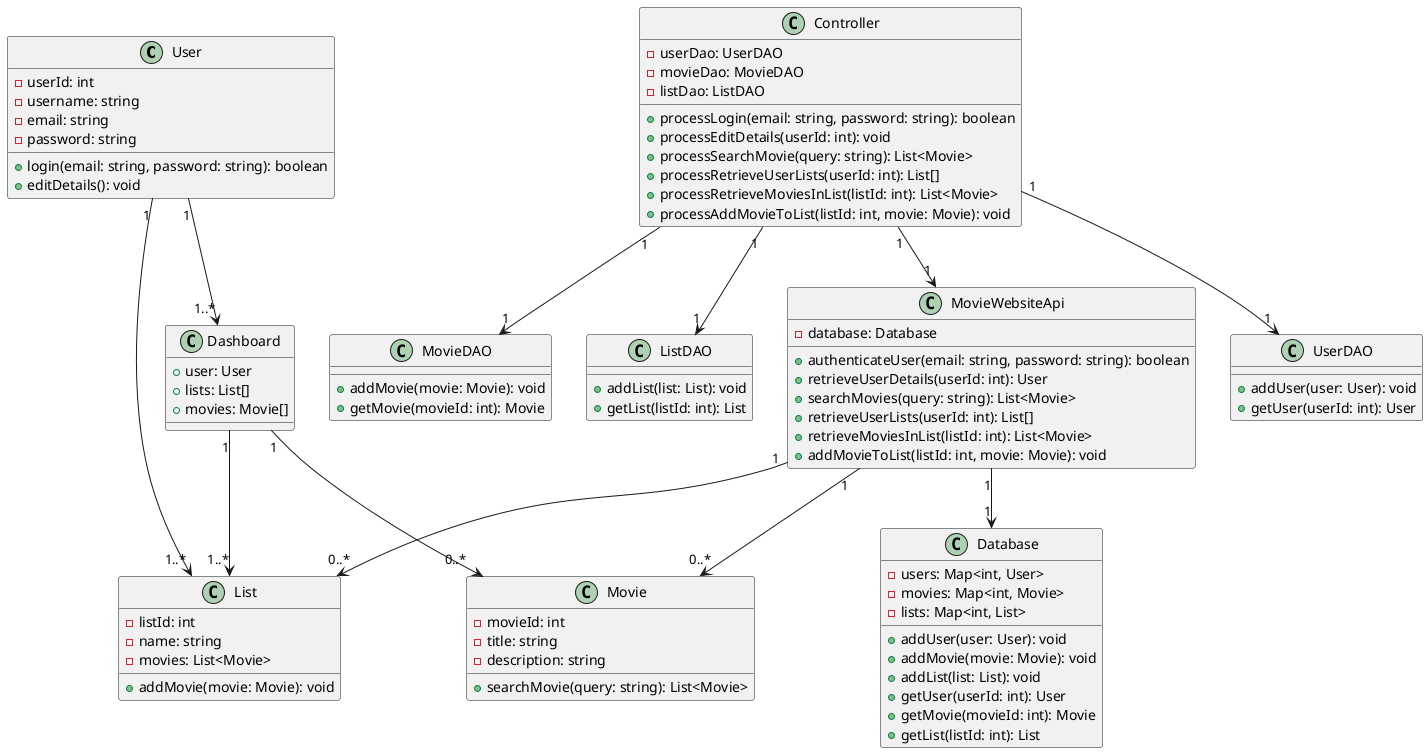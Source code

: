 @startuml
class User {
  - userId: int
  - username: string
  - email: string
  - password: string
  + login(email: string, password: string): boolean
  + editDetails(): void
}

class Movie {
  - movieId: int
  - title: string
  - description: string
  + searchMovie(query: string): List<Movie>
}

class List {
  - listId: int
  - name: string
  - movies: List<Movie>
  + addMovie(movie: Movie): void
}

class Dashboard {
  + user: User
  + lists: List[]
  + movies: Movie[]
}

class MovieWebsiteApi {
  - database: Database
  + authenticateUser(email: string, password: string): boolean
  + retrieveUserDetails(userId: int): User
  + searchMovies(query: string): List<Movie>
  + retrieveUserLists(userId: int): List[]
  + retrieveMoviesInList(listId: int): List<Movie>
  + addMovieToList(listId: int, movie: Movie): void
}

class Database {
  - users: Map<int, User>
  - movies: Map<int, Movie>
  - lists: Map<int, List>
  + addUser(user: User): void
  + addMovie(movie: Movie): void
  + addList(list: List): void
  + getUser(userId: int): User
  + getMovie(movieId: int): Movie
  + getList(listId: int): List
}

class Controller {
  - userDao: UserDAO
  - movieDao: MovieDAO
  - listDao: ListDAO
  + processLogin(email: string, password: string): boolean
  + processEditDetails(userId: int): void
  + processSearchMovie(query: string): List<Movie>
  + processRetrieveUserLists(userId: int): List[]
  + processRetrieveMoviesInList(listId: int): List<Movie>
  + processAddMovieToList(listId: int, movie: Movie): void
}

class UserDAO {
  + addUser(user: User): void
  + getUser(userId: int): User
}

class MovieDAO {
  + addMovie(movie: Movie): void
  + getMovie(movieId: int): Movie
}

class ListDAO {
  + addList(list: List): void
  + getList(listId: int): List
}

User "1" --> "1..*" List
User "1" --> "1..*" Dashboard
Dashboard "1" --> "1..*" List
Dashboard "1" --> "0..*" Movie
MovieWebsiteApi "1" --> "1" Database
MovieWebsiteApi "1" --> "0..*" List
MovieWebsiteApi "1" --> "0..*" Movie
Controller "1" --> "1" UserDAO
Controller "1" --> "1" MovieDAO
Controller "1" --> "1" ListDAO
Controller "1" --> "1" MovieWebsiteApi

@enduml
